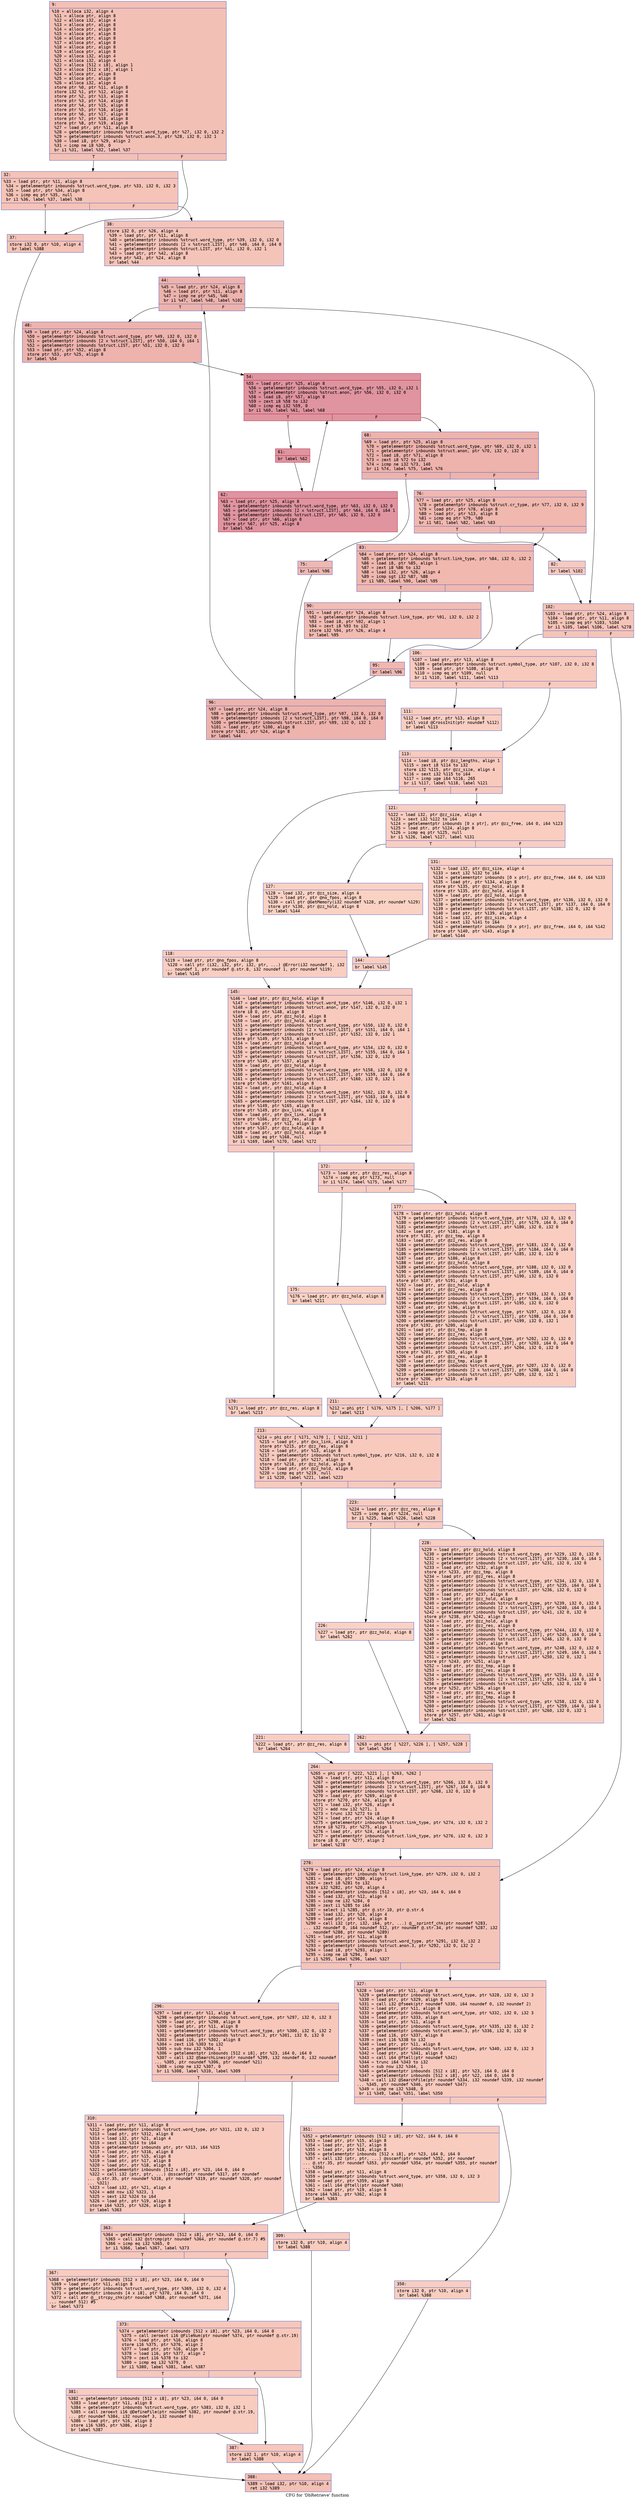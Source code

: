 digraph "CFG for 'DbRetrieve' function" {
	label="CFG for 'DbRetrieve' function";

	Node0x600003893430 [shape=record,color="#3d50c3ff", style=filled, fillcolor="#e5705870" fontname="Courier",label="{9:\l|  %10 = alloca i32, align 4\l  %11 = alloca ptr, align 8\l  %12 = alloca i32, align 4\l  %13 = alloca ptr, align 8\l  %14 = alloca ptr, align 8\l  %15 = alloca ptr, align 8\l  %16 = alloca ptr, align 8\l  %17 = alloca ptr, align 8\l  %18 = alloca ptr, align 8\l  %19 = alloca ptr, align 8\l  %20 = alloca i32, align 4\l  %21 = alloca i32, align 4\l  %22 = alloca [512 x i8], align 1\l  %23 = alloca [512 x i8], align 1\l  %24 = alloca ptr, align 8\l  %25 = alloca ptr, align 8\l  %26 = alloca i32, align 4\l  store ptr %0, ptr %11, align 8\l  store i32 %1, ptr %12, align 4\l  store ptr %2, ptr %13, align 8\l  store ptr %3, ptr %14, align 8\l  store ptr %4, ptr %15, align 8\l  store ptr %5, ptr %16, align 8\l  store ptr %6, ptr %17, align 8\l  store ptr %7, ptr %18, align 8\l  store ptr %8, ptr %19, align 8\l  %27 = load ptr, ptr %11, align 8\l  %28 = getelementptr inbounds %struct.word_type, ptr %27, i32 0, i32 2\l  %29 = getelementptr inbounds %struct.anon.3, ptr %28, i32 0, i32 1\l  %30 = load i8, ptr %29, align 2\l  %31 = icmp ne i8 %30, 0\l  br i1 %31, label %32, label %37\l|{<s0>T|<s1>F}}"];
	Node0x600003893430:s0 -> Node0x600003893750[tooltip="9 -> 32\nProbability 62.50%" ];
	Node0x600003893430:s1 -> Node0x6000038937a0[tooltip="9 -> 37\nProbability 37.50%" ];
	Node0x600003893750 [shape=record,color="#3d50c3ff", style=filled, fillcolor="#e8765c70" fontname="Courier",label="{32:\l|  %33 = load ptr, ptr %11, align 8\l  %34 = getelementptr inbounds %struct.word_type, ptr %33, i32 0, i32 3\l  %35 = load ptr, ptr %34, align 8\l  %36 = icmp eq ptr %35, null\l  br i1 %36, label %37, label %38\l|{<s0>T|<s1>F}}"];
	Node0x600003893750:s0 -> Node0x6000038937a0[tooltip="32 -> 37\nProbability 37.50%" ];
	Node0x600003893750:s1 -> Node0x6000038937f0[tooltip="32 -> 38\nProbability 62.50%" ];
	Node0x6000038937a0 [shape=record,color="#3d50c3ff", style=filled, fillcolor="#e8765c70" fontname="Courier",label="{37:\l|  store i32 0, ptr %10, align 4\l  br label %388\l}"];
	Node0x6000038937a0 -> Node0x600003894730[tooltip="37 -> 388\nProbability 100.00%" ];
	Node0x6000038937f0 [shape=record,color="#3d50c3ff", style=filled, fillcolor="#e97a5f70" fontname="Courier",label="{38:\l|  store i32 0, ptr %26, align 4\l  %39 = load ptr, ptr %11, align 8\l  %40 = getelementptr inbounds %struct.word_type, ptr %39, i32 0, i32 0\l  %41 = getelementptr inbounds [2 x %struct.LIST], ptr %40, i64 0, i64 0\l  %42 = getelementptr inbounds %struct.LIST, ptr %41, i32 0, i32 1\l  %43 = load ptr, ptr %42, align 8\l  store ptr %43, ptr %24, align 8\l  br label %44\l}"];
	Node0x6000038937f0 -> Node0x600003893840[tooltip="38 -> 44\nProbability 100.00%" ];
	Node0x600003893840 [shape=record,color="#3d50c3ff", style=filled, fillcolor="#d6524470" fontname="Courier",label="{44:\l|  %45 = load ptr, ptr %24, align 8\l  %46 = load ptr, ptr %11, align 8\l  %47 = icmp ne ptr %45, %46\l  br i1 %47, label %48, label %102\l|{<s0>T|<s1>F}}"];
	Node0x600003893840:s0 -> Node0x600003893890[tooltip="44 -> 48\nProbability 96.88%" ];
	Node0x600003893840:s1 -> Node0x600003893c50[tooltip="44 -> 102\nProbability 3.12%" ];
	Node0x600003893890 [shape=record,color="#3d50c3ff", style=filled, fillcolor="#d6524470" fontname="Courier",label="{48:\l|  %49 = load ptr, ptr %24, align 8\l  %50 = getelementptr inbounds %struct.word_type, ptr %49, i32 0, i32 0\l  %51 = getelementptr inbounds [2 x %struct.LIST], ptr %50, i64 0, i64 1\l  %52 = getelementptr inbounds %struct.LIST, ptr %51, i32 0, i32 0\l  %53 = load ptr, ptr %52, align 8\l  store ptr %53, ptr %25, align 8\l  br label %54\l}"];
	Node0x600003893890 -> Node0x6000038938e0[tooltip="48 -> 54\nProbability 100.00%" ];
	Node0x6000038938e0 [shape=record,color="#b70d28ff", style=filled, fillcolor="#b70d2870" fontname="Courier",label="{54:\l|  %55 = load ptr, ptr %25, align 8\l  %56 = getelementptr inbounds %struct.word_type, ptr %55, i32 0, i32 1\l  %57 = getelementptr inbounds %struct.anon, ptr %56, i32 0, i32 0\l  %58 = load i8, ptr %57, align 8\l  %59 = zext i8 %58 to i32\l  %60 = icmp eq i32 %59, 0\l  br i1 %60, label %61, label %68\l|{<s0>T|<s1>F}}"];
	Node0x6000038938e0:s0 -> Node0x600003893930[tooltip="54 -> 61\nProbability 96.88%" ];
	Node0x6000038938e0:s1 -> Node0x6000038939d0[tooltip="54 -> 68\nProbability 3.12%" ];
	Node0x600003893930 [shape=record,color="#b70d28ff", style=filled, fillcolor="#b70d2870" fontname="Courier",label="{61:\l|  br label %62\l}"];
	Node0x600003893930 -> Node0x600003893980[tooltip="61 -> 62\nProbability 100.00%" ];
	Node0x600003893980 [shape=record,color="#b70d28ff", style=filled, fillcolor="#b70d2870" fontname="Courier",label="{62:\l|  %63 = load ptr, ptr %25, align 8\l  %64 = getelementptr inbounds %struct.word_type, ptr %63, i32 0, i32 0\l  %65 = getelementptr inbounds [2 x %struct.LIST], ptr %64, i64 0, i64 1\l  %66 = getelementptr inbounds %struct.LIST, ptr %65, i32 0, i32 0\l  %67 = load ptr, ptr %66, align 8\l  store ptr %67, ptr %25, align 8\l  br label %54\l}"];
	Node0x600003893980 -> Node0x6000038938e0[tooltip="62 -> 54\nProbability 100.00%" ];
	Node0x6000038939d0 [shape=record,color="#3d50c3ff", style=filled, fillcolor="#d6524470" fontname="Courier",label="{68:\l|  %69 = load ptr, ptr %25, align 8\l  %70 = getelementptr inbounds %struct.word_type, ptr %69, i32 0, i32 1\l  %71 = getelementptr inbounds %struct.anon, ptr %70, i32 0, i32 0\l  %72 = load i8, ptr %71, align 8\l  %73 = zext i8 %72 to i32\l  %74 = icmp ne i32 %73, 140\l  br i1 %74, label %75, label %76\l|{<s0>T|<s1>F}}"];
	Node0x6000038939d0:s0 -> Node0x600003893a20[tooltip="68 -> 75\nProbability 50.00%" ];
	Node0x6000038939d0:s1 -> Node0x600003893a70[tooltip="68 -> 76\nProbability 50.00%" ];
	Node0x600003893a20 [shape=record,color="#3d50c3ff", style=filled, fillcolor="#dc5d4a70" fontname="Courier",label="{75:\l|  br label %96\l}"];
	Node0x600003893a20 -> Node0x600003893c00[tooltip="75 -> 96\nProbability 100.00%" ];
	Node0x600003893a70 [shape=record,color="#3d50c3ff", style=filled, fillcolor="#dc5d4a70" fontname="Courier",label="{76:\l|  %77 = load ptr, ptr %25, align 8\l  %78 = getelementptr inbounds %struct.cr_type, ptr %77, i32 0, i32 9\l  %79 = load ptr, ptr %78, align 8\l  %80 = load ptr, ptr %13, align 8\l  %81 = icmp eq ptr %79, %80\l  br i1 %81, label %82, label %83\l|{<s0>T|<s1>F}}"];
	Node0x600003893a70:s0 -> Node0x600003893ac0[tooltip="76 -> 82\nProbability 3.12%" ];
	Node0x600003893a70:s1 -> Node0x600003893b10[tooltip="76 -> 83\nProbability 96.88%" ];
	Node0x600003893ac0 [shape=record,color="#3d50c3ff", style=filled, fillcolor="#ef886b70" fontname="Courier",label="{82:\l|  br label %102\l}"];
	Node0x600003893ac0 -> Node0x600003893c50[tooltip="82 -> 102\nProbability 100.00%" ];
	Node0x600003893b10 [shape=record,color="#3d50c3ff", style=filled, fillcolor="#dc5d4a70" fontname="Courier",label="{83:\l|  %84 = load ptr, ptr %24, align 8\l  %85 = getelementptr inbounds %struct.link_type, ptr %84, i32 0, i32 2\l  %86 = load i8, ptr %85, align 1\l  %87 = zext i8 %86 to i32\l  %88 = load i32, ptr %26, align 4\l  %89 = icmp sgt i32 %87, %88\l  br i1 %89, label %90, label %95\l|{<s0>T|<s1>F}}"];
	Node0x600003893b10:s0 -> Node0x600003893b60[tooltip="83 -> 90\nProbability 50.00%" ];
	Node0x600003893b10:s1 -> Node0x600003893bb0[tooltip="83 -> 95\nProbability 50.00%" ];
	Node0x600003893b60 [shape=record,color="#3d50c3ff", style=filled, fillcolor="#e1675170" fontname="Courier",label="{90:\l|  %91 = load ptr, ptr %24, align 8\l  %92 = getelementptr inbounds %struct.link_type, ptr %91, i32 0, i32 2\l  %93 = load i8, ptr %92, align 1\l  %94 = zext i8 %93 to i32\l  store i32 %94, ptr %26, align 4\l  br label %95\l}"];
	Node0x600003893b60 -> Node0x600003893bb0[tooltip="90 -> 95\nProbability 100.00%" ];
	Node0x600003893bb0 [shape=record,color="#3d50c3ff", style=filled, fillcolor="#dc5d4a70" fontname="Courier",label="{95:\l|  br label %96\l}"];
	Node0x600003893bb0 -> Node0x600003893c00[tooltip="95 -> 96\nProbability 100.00%" ];
	Node0x600003893c00 [shape=record,color="#3d50c3ff", style=filled, fillcolor="#d6524470" fontname="Courier",label="{96:\l|  %97 = load ptr, ptr %24, align 8\l  %98 = getelementptr inbounds %struct.word_type, ptr %97, i32 0, i32 0\l  %99 = getelementptr inbounds [2 x %struct.LIST], ptr %98, i64 0, i64 0\l  %100 = getelementptr inbounds %struct.LIST, ptr %99, i32 0, i32 1\l  %101 = load ptr, ptr %100, align 8\l  store ptr %101, ptr %24, align 8\l  br label %44\l}"];
	Node0x600003893c00 -> Node0x600003893840[tooltip="96 -> 44\nProbability 100.00%" ];
	Node0x600003893c50 [shape=record,color="#3d50c3ff", style=filled, fillcolor="#e97a5f70" fontname="Courier",label="{102:\l|  %103 = load ptr, ptr %24, align 8\l  %104 = load ptr, ptr %11, align 8\l  %105 = icmp eq ptr %103, %104\l  br i1 %105, label %106, label %278\l|{<s0>T|<s1>F}}"];
	Node0x600003893c50:s0 -> Node0x600003893ca0[tooltip="102 -> 106\nProbability 37.50%" ];
	Node0x600003893c50:s1 -> Node0x600003894370[tooltip="102 -> 278\nProbability 62.50%" ];
	Node0x600003893ca0 [shape=record,color="#3d50c3ff", style=filled, fillcolor="#ef886b70" fontname="Courier",label="{106:\l|  %107 = load ptr, ptr %13, align 8\l  %108 = getelementptr inbounds %struct.symbol_type, ptr %107, i32 0, i32 8\l  %109 = load ptr, ptr %108, align 8\l  %110 = icmp eq ptr %109, null\l  br i1 %110, label %111, label %113\l|{<s0>T|<s1>F}}"];
	Node0x600003893ca0:s0 -> Node0x600003893cf0[tooltip="106 -> 111\nProbability 37.50%" ];
	Node0x600003893ca0:s1 -> Node0x600003893d40[tooltip="106 -> 113\nProbability 62.50%" ];
	Node0x600003893cf0 [shape=record,color="#3d50c3ff", style=filled, fillcolor="#f2907270" fontname="Courier",label="{111:\l|  %112 = load ptr, ptr %13, align 8\l  call void @CrossInit(ptr noundef %112)\l  br label %113\l}"];
	Node0x600003893cf0 -> Node0x600003893d40[tooltip="111 -> 113\nProbability 100.00%" ];
	Node0x600003893d40 [shape=record,color="#3d50c3ff", style=filled, fillcolor="#ef886b70" fontname="Courier",label="{113:\l|  %114 = load i8, ptr @zz_lengths, align 1\l  %115 = zext i8 %114 to i32\l  store i32 %115, ptr @zz_size, align 4\l  %116 = sext i32 %115 to i64\l  %117 = icmp uge i64 %116, 265\l  br i1 %117, label %118, label %121\l|{<s0>T|<s1>F}}"];
	Node0x600003893d40:s0 -> Node0x600003893d90[tooltip="113 -> 118\nProbability 50.00%" ];
	Node0x600003893d40:s1 -> Node0x600003893de0[tooltip="113 -> 121\nProbability 50.00%" ];
	Node0x600003893d90 [shape=record,color="#3d50c3ff", style=filled, fillcolor="#f2907270" fontname="Courier",label="{118:\l|  %119 = load ptr, ptr @no_fpos, align 8\l  %120 = call ptr (i32, i32, ptr, i32, ptr, ...) @Error(i32 noundef 1, i32\l... noundef 1, ptr noundef @.str.8, i32 noundef 1, ptr noundef %119)\l  br label %145\l}"];
	Node0x600003893d90 -> Node0x600003893f20[tooltip="118 -> 145\nProbability 100.00%" ];
	Node0x600003893de0 [shape=record,color="#3d50c3ff", style=filled, fillcolor="#f2907270" fontname="Courier",label="{121:\l|  %122 = load i32, ptr @zz_size, align 4\l  %123 = sext i32 %122 to i64\l  %124 = getelementptr inbounds [0 x ptr], ptr @zz_free, i64 0, i64 %123\l  %125 = load ptr, ptr %124, align 8\l  %126 = icmp eq ptr %125, null\l  br i1 %126, label %127, label %131\l|{<s0>T|<s1>F}}"];
	Node0x600003893de0:s0 -> Node0x600003893e30[tooltip="121 -> 127\nProbability 37.50%" ];
	Node0x600003893de0:s1 -> Node0x600003893e80[tooltip="121 -> 131\nProbability 62.50%" ];
	Node0x600003893e30 [shape=record,color="#3d50c3ff", style=filled, fillcolor="#f4987a70" fontname="Courier",label="{127:\l|  %128 = load i32, ptr @zz_size, align 4\l  %129 = load ptr, ptr @no_fpos, align 8\l  %130 = call ptr @GetMemory(i32 noundef %128, ptr noundef %129)\l  store ptr %130, ptr @zz_hold, align 8\l  br label %144\l}"];
	Node0x600003893e30 -> Node0x600003893ed0[tooltip="127 -> 144\nProbability 100.00%" ];
	Node0x600003893e80 [shape=record,color="#3d50c3ff", style=filled, fillcolor="#f3947570" fontname="Courier",label="{131:\l|  %132 = load i32, ptr @zz_size, align 4\l  %133 = sext i32 %132 to i64\l  %134 = getelementptr inbounds [0 x ptr], ptr @zz_free, i64 0, i64 %133\l  %135 = load ptr, ptr %134, align 8\l  store ptr %135, ptr @zz_hold, align 8\l  store ptr %135, ptr @zz_hold, align 8\l  %136 = load ptr, ptr @zz_hold, align 8\l  %137 = getelementptr inbounds %struct.word_type, ptr %136, i32 0, i32 0\l  %138 = getelementptr inbounds [2 x %struct.LIST], ptr %137, i64 0, i64 0\l  %139 = getelementptr inbounds %struct.LIST, ptr %138, i32 0, i32 0\l  %140 = load ptr, ptr %139, align 8\l  %141 = load i32, ptr @zz_size, align 4\l  %142 = sext i32 %141 to i64\l  %143 = getelementptr inbounds [0 x ptr], ptr @zz_free, i64 0, i64 %142\l  store ptr %140, ptr %143, align 8\l  br label %144\l}"];
	Node0x600003893e80 -> Node0x600003893ed0[tooltip="131 -> 144\nProbability 100.00%" ];
	Node0x600003893ed0 [shape=record,color="#3d50c3ff", style=filled, fillcolor="#f2907270" fontname="Courier",label="{144:\l|  br label %145\l}"];
	Node0x600003893ed0 -> Node0x600003893f20[tooltip="144 -> 145\nProbability 100.00%" ];
	Node0x600003893f20 [shape=record,color="#3d50c3ff", style=filled, fillcolor="#ef886b70" fontname="Courier",label="{145:\l|  %146 = load ptr, ptr @zz_hold, align 8\l  %147 = getelementptr inbounds %struct.word_type, ptr %146, i32 0, i32 1\l  %148 = getelementptr inbounds %struct.anon, ptr %147, i32 0, i32 0\l  store i8 0, ptr %148, align 8\l  %149 = load ptr, ptr @zz_hold, align 8\l  %150 = load ptr, ptr @zz_hold, align 8\l  %151 = getelementptr inbounds %struct.word_type, ptr %150, i32 0, i32 0\l  %152 = getelementptr inbounds [2 x %struct.LIST], ptr %151, i64 0, i64 1\l  %153 = getelementptr inbounds %struct.LIST, ptr %152, i32 0, i32 1\l  store ptr %149, ptr %153, align 8\l  %154 = load ptr, ptr @zz_hold, align 8\l  %155 = getelementptr inbounds %struct.word_type, ptr %154, i32 0, i32 0\l  %156 = getelementptr inbounds [2 x %struct.LIST], ptr %155, i64 0, i64 1\l  %157 = getelementptr inbounds %struct.LIST, ptr %156, i32 0, i32 0\l  store ptr %149, ptr %157, align 8\l  %158 = load ptr, ptr @zz_hold, align 8\l  %159 = getelementptr inbounds %struct.word_type, ptr %158, i32 0, i32 0\l  %160 = getelementptr inbounds [2 x %struct.LIST], ptr %159, i64 0, i64 0\l  %161 = getelementptr inbounds %struct.LIST, ptr %160, i32 0, i32 1\l  store ptr %149, ptr %161, align 8\l  %162 = load ptr, ptr @zz_hold, align 8\l  %163 = getelementptr inbounds %struct.word_type, ptr %162, i32 0, i32 0\l  %164 = getelementptr inbounds [2 x %struct.LIST], ptr %163, i64 0, i64 0\l  %165 = getelementptr inbounds %struct.LIST, ptr %164, i32 0, i32 0\l  store ptr %149, ptr %165, align 8\l  store ptr %149, ptr @xx_link, align 8\l  %166 = load ptr, ptr @xx_link, align 8\l  store ptr %166, ptr @zz_res, align 8\l  %167 = load ptr, ptr %11, align 8\l  store ptr %167, ptr @zz_hold, align 8\l  %168 = load ptr, ptr @zz_hold, align 8\l  %169 = icmp eq ptr %168, null\l  br i1 %169, label %170, label %172\l|{<s0>T|<s1>F}}"];
	Node0x600003893f20:s0 -> Node0x600003893f70[tooltip="145 -> 170\nProbability 37.50%" ];
	Node0x600003893f20:s1 -> Node0x600003894000[tooltip="145 -> 172\nProbability 62.50%" ];
	Node0x600003893f70 [shape=record,color="#3d50c3ff", style=filled, fillcolor="#f2907270" fontname="Courier",label="{170:\l|  %171 = load ptr, ptr @zz_res, align 8\l  br label %213\l}"];
	Node0x600003893f70 -> Node0x600003894140[tooltip="170 -> 213\nProbability 100.00%" ];
	Node0x600003894000 [shape=record,color="#3d50c3ff", style=filled, fillcolor="#f08b6e70" fontname="Courier",label="{172:\l|  %173 = load ptr, ptr @zz_res, align 8\l  %174 = icmp eq ptr %173, null\l  br i1 %174, label %175, label %177\l|{<s0>T|<s1>F}}"];
	Node0x600003894000:s0 -> Node0x600003894050[tooltip="172 -> 175\nProbability 37.50%" ];
	Node0x600003894000:s1 -> Node0x6000038940a0[tooltip="172 -> 177\nProbability 62.50%" ];
	Node0x600003894050 [shape=record,color="#3d50c3ff", style=filled, fillcolor="#f4987a70" fontname="Courier",label="{175:\l|  %176 = load ptr, ptr @zz_hold, align 8\l  br label %211\l}"];
	Node0x600003894050 -> Node0x6000038940f0[tooltip="175 -> 211\nProbability 100.00%" ];
	Node0x6000038940a0 [shape=record,color="#3d50c3ff", style=filled, fillcolor="#f2907270" fontname="Courier",label="{177:\l|  %178 = load ptr, ptr @zz_hold, align 8\l  %179 = getelementptr inbounds %struct.word_type, ptr %178, i32 0, i32 0\l  %180 = getelementptr inbounds [2 x %struct.LIST], ptr %179, i64 0, i64 0\l  %181 = getelementptr inbounds %struct.LIST, ptr %180, i32 0, i32 0\l  %182 = load ptr, ptr %181, align 8\l  store ptr %182, ptr @zz_tmp, align 8\l  %183 = load ptr, ptr @zz_res, align 8\l  %184 = getelementptr inbounds %struct.word_type, ptr %183, i32 0, i32 0\l  %185 = getelementptr inbounds [2 x %struct.LIST], ptr %184, i64 0, i64 0\l  %186 = getelementptr inbounds %struct.LIST, ptr %185, i32 0, i32 0\l  %187 = load ptr, ptr %186, align 8\l  %188 = load ptr, ptr @zz_hold, align 8\l  %189 = getelementptr inbounds %struct.word_type, ptr %188, i32 0, i32 0\l  %190 = getelementptr inbounds [2 x %struct.LIST], ptr %189, i64 0, i64 0\l  %191 = getelementptr inbounds %struct.LIST, ptr %190, i32 0, i32 0\l  store ptr %187, ptr %191, align 8\l  %192 = load ptr, ptr @zz_hold, align 8\l  %193 = load ptr, ptr @zz_res, align 8\l  %194 = getelementptr inbounds %struct.word_type, ptr %193, i32 0, i32 0\l  %195 = getelementptr inbounds [2 x %struct.LIST], ptr %194, i64 0, i64 0\l  %196 = getelementptr inbounds %struct.LIST, ptr %195, i32 0, i32 0\l  %197 = load ptr, ptr %196, align 8\l  %198 = getelementptr inbounds %struct.word_type, ptr %197, i32 0, i32 0\l  %199 = getelementptr inbounds [2 x %struct.LIST], ptr %198, i64 0, i64 0\l  %200 = getelementptr inbounds %struct.LIST, ptr %199, i32 0, i32 1\l  store ptr %192, ptr %200, align 8\l  %201 = load ptr, ptr @zz_tmp, align 8\l  %202 = load ptr, ptr @zz_res, align 8\l  %203 = getelementptr inbounds %struct.word_type, ptr %202, i32 0, i32 0\l  %204 = getelementptr inbounds [2 x %struct.LIST], ptr %203, i64 0, i64 0\l  %205 = getelementptr inbounds %struct.LIST, ptr %204, i32 0, i32 0\l  store ptr %201, ptr %205, align 8\l  %206 = load ptr, ptr @zz_res, align 8\l  %207 = load ptr, ptr @zz_tmp, align 8\l  %208 = getelementptr inbounds %struct.word_type, ptr %207, i32 0, i32 0\l  %209 = getelementptr inbounds [2 x %struct.LIST], ptr %208, i64 0, i64 0\l  %210 = getelementptr inbounds %struct.LIST, ptr %209, i32 0, i32 1\l  store ptr %206, ptr %210, align 8\l  br label %211\l}"];
	Node0x6000038940a0 -> Node0x6000038940f0[tooltip="177 -> 211\nProbability 100.00%" ];
	Node0x6000038940f0 [shape=record,color="#3d50c3ff", style=filled, fillcolor="#f08b6e70" fontname="Courier",label="{211:\l|  %212 = phi ptr [ %176, %175 ], [ %206, %177 ]\l  br label %213\l}"];
	Node0x6000038940f0 -> Node0x600003894140[tooltip="211 -> 213\nProbability 100.00%" ];
	Node0x600003894140 [shape=record,color="#3d50c3ff", style=filled, fillcolor="#ef886b70" fontname="Courier",label="{213:\l|  %214 = phi ptr [ %171, %170 ], [ %212, %211 ]\l  %215 = load ptr, ptr @xx_link, align 8\l  store ptr %215, ptr @zz_res, align 8\l  %216 = load ptr, ptr %13, align 8\l  %217 = getelementptr inbounds %struct.symbol_type, ptr %216, i32 0, i32 8\l  %218 = load ptr, ptr %217, align 8\l  store ptr %218, ptr @zz_hold, align 8\l  %219 = load ptr, ptr @zz_hold, align 8\l  %220 = icmp eq ptr %219, null\l  br i1 %220, label %221, label %223\l|{<s0>T|<s1>F}}"];
	Node0x600003894140:s0 -> Node0x600003894190[tooltip="213 -> 221\nProbability 37.50%" ];
	Node0x600003894140:s1 -> Node0x6000038941e0[tooltip="213 -> 223\nProbability 62.50%" ];
	Node0x600003894190 [shape=record,color="#3d50c3ff", style=filled, fillcolor="#f2907270" fontname="Courier",label="{221:\l|  %222 = load ptr, ptr @zz_res, align 8\l  br label %264\l}"];
	Node0x600003894190 -> Node0x600003894320[tooltip="221 -> 264\nProbability 100.00%" ];
	Node0x6000038941e0 [shape=record,color="#3d50c3ff", style=filled, fillcolor="#f08b6e70" fontname="Courier",label="{223:\l|  %224 = load ptr, ptr @zz_res, align 8\l  %225 = icmp eq ptr %224, null\l  br i1 %225, label %226, label %228\l|{<s0>T|<s1>F}}"];
	Node0x6000038941e0:s0 -> Node0x600003894230[tooltip="223 -> 226\nProbability 37.50%" ];
	Node0x6000038941e0:s1 -> Node0x600003894280[tooltip="223 -> 228\nProbability 62.50%" ];
	Node0x600003894230 [shape=record,color="#3d50c3ff", style=filled, fillcolor="#f4987a70" fontname="Courier",label="{226:\l|  %227 = load ptr, ptr @zz_hold, align 8\l  br label %262\l}"];
	Node0x600003894230 -> Node0x6000038942d0[tooltip="226 -> 262\nProbability 100.00%" ];
	Node0x600003894280 [shape=record,color="#3d50c3ff", style=filled, fillcolor="#f2907270" fontname="Courier",label="{228:\l|  %229 = load ptr, ptr @zz_hold, align 8\l  %230 = getelementptr inbounds %struct.word_type, ptr %229, i32 0, i32 0\l  %231 = getelementptr inbounds [2 x %struct.LIST], ptr %230, i64 0, i64 1\l  %232 = getelementptr inbounds %struct.LIST, ptr %231, i32 0, i32 0\l  %233 = load ptr, ptr %232, align 8\l  store ptr %233, ptr @zz_tmp, align 8\l  %234 = load ptr, ptr @zz_res, align 8\l  %235 = getelementptr inbounds %struct.word_type, ptr %234, i32 0, i32 0\l  %236 = getelementptr inbounds [2 x %struct.LIST], ptr %235, i64 0, i64 1\l  %237 = getelementptr inbounds %struct.LIST, ptr %236, i32 0, i32 0\l  %238 = load ptr, ptr %237, align 8\l  %239 = load ptr, ptr @zz_hold, align 8\l  %240 = getelementptr inbounds %struct.word_type, ptr %239, i32 0, i32 0\l  %241 = getelementptr inbounds [2 x %struct.LIST], ptr %240, i64 0, i64 1\l  %242 = getelementptr inbounds %struct.LIST, ptr %241, i32 0, i32 0\l  store ptr %238, ptr %242, align 8\l  %243 = load ptr, ptr @zz_hold, align 8\l  %244 = load ptr, ptr @zz_res, align 8\l  %245 = getelementptr inbounds %struct.word_type, ptr %244, i32 0, i32 0\l  %246 = getelementptr inbounds [2 x %struct.LIST], ptr %245, i64 0, i64 1\l  %247 = getelementptr inbounds %struct.LIST, ptr %246, i32 0, i32 0\l  %248 = load ptr, ptr %247, align 8\l  %249 = getelementptr inbounds %struct.word_type, ptr %248, i32 0, i32 0\l  %250 = getelementptr inbounds [2 x %struct.LIST], ptr %249, i64 0, i64 1\l  %251 = getelementptr inbounds %struct.LIST, ptr %250, i32 0, i32 1\l  store ptr %243, ptr %251, align 8\l  %252 = load ptr, ptr @zz_tmp, align 8\l  %253 = load ptr, ptr @zz_res, align 8\l  %254 = getelementptr inbounds %struct.word_type, ptr %253, i32 0, i32 0\l  %255 = getelementptr inbounds [2 x %struct.LIST], ptr %254, i64 0, i64 1\l  %256 = getelementptr inbounds %struct.LIST, ptr %255, i32 0, i32 0\l  store ptr %252, ptr %256, align 8\l  %257 = load ptr, ptr @zz_res, align 8\l  %258 = load ptr, ptr @zz_tmp, align 8\l  %259 = getelementptr inbounds %struct.word_type, ptr %258, i32 0, i32 0\l  %260 = getelementptr inbounds [2 x %struct.LIST], ptr %259, i64 0, i64 1\l  %261 = getelementptr inbounds %struct.LIST, ptr %260, i32 0, i32 1\l  store ptr %257, ptr %261, align 8\l  br label %262\l}"];
	Node0x600003894280 -> Node0x6000038942d0[tooltip="228 -> 262\nProbability 100.00%" ];
	Node0x6000038942d0 [shape=record,color="#3d50c3ff", style=filled, fillcolor="#f08b6e70" fontname="Courier",label="{262:\l|  %263 = phi ptr [ %227, %226 ], [ %257, %228 ]\l  br label %264\l}"];
	Node0x6000038942d0 -> Node0x600003894320[tooltip="262 -> 264\nProbability 100.00%" ];
	Node0x600003894320 [shape=record,color="#3d50c3ff", style=filled, fillcolor="#ef886b70" fontname="Courier",label="{264:\l|  %265 = phi ptr [ %222, %221 ], [ %263, %262 ]\l  %266 = load ptr, ptr %11, align 8\l  %267 = getelementptr inbounds %struct.word_type, ptr %266, i32 0, i32 0\l  %268 = getelementptr inbounds [2 x %struct.LIST], ptr %267, i64 0, i64 0\l  %269 = getelementptr inbounds %struct.LIST, ptr %268, i32 0, i32 0\l  %270 = load ptr, ptr %269, align 8\l  store ptr %270, ptr %24, align 8\l  %271 = load i32, ptr %26, align 4\l  %272 = add nsw i32 %271, 1\l  %273 = trunc i32 %272 to i8\l  %274 = load ptr, ptr %24, align 8\l  %275 = getelementptr inbounds %struct.link_type, ptr %274, i32 0, i32 2\l  store i8 %273, ptr %275, align 1\l  %276 = load ptr, ptr %24, align 8\l  %277 = getelementptr inbounds %struct.link_type, ptr %276, i32 0, i32 3\l  store i8 0, ptr %277, align 2\l  br label %278\l}"];
	Node0x600003894320 -> Node0x600003894370[tooltip="264 -> 278\nProbability 100.00%" ];
	Node0x600003894370 [shape=record,color="#3d50c3ff", style=filled, fillcolor="#e97a5f70" fontname="Courier",label="{278:\l|  %279 = load ptr, ptr %24, align 8\l  %280 = getelementptr inbounds %struct.link_type, ptr %279, i32 0, i32 2\l  %281 = load i8, ptr %280, align 1\l  %282 = zext i8 %281 to i32\l  store i32 %282, ptr %20, align 4\l  %283 = getelementptr inbounds [512 x i8], ptr %23, i64 0, i64 0\l  %284 = load i32, ptr %12, align 4\l  %285 = icmp ne i32 %284, 0\l  %286 = zext i1 %285 to i64\l  %287 = select i1 %285, ptr @.str.10, ptr @.str.6\l  %288 = load i32, ptr %20, align 4\l  %289 = load ptr, ptr %14, align 8\l  %290 = call i32 (ptr, i32, i64, ptr, ...) @__sprintf_chk(ptr noundef %283,\l... i32 noundef 0, i64 noundef 512, ptr noundef @.str.34, ptr noundef %287, i32\l... noundef %288, ptr noundef %289)\l  %291 = load ptr, ptr %11, align 8\l  %292 = getelementptr inbounds %struct.word_type, ptr %291, i32 0, i32 2\l  %293 = getelementptr inbounds %struct.anon.3, ptr %292, i32 0, i32 2\l  %294 = load i8, ptr %293, align 1\l  %295 = icmp ne i8 %294, 0\l  br i1 %295, label %296, label %327\l|{<s0>T|<s1>F}}"];
	Node0x600003894370:s0 -> Node0x6000038943c0[tooltip="278 -> 296\nProbability 62.50%" ];
	Node0x600003894370:s1 -> Node0x6000038944b0[tooltip="278 -> 327\nProbability 37.50%" ];
	Node0x6000038943c0 [shape=record,color="#3d50c3ff", style=filled, fillcolor="#ec7f6370" fontname="Courier",label="{296:\l|  %297 = load ptr, ptr %11, align 8\l  %298 = getelementptr inbounds %struct.word_type, ptr %297, i32 0, i32 3\l  %299 = load ptr, ptr %298, align 8\l  %300 = load ptr, ptr %11, align 8\l  %301 = getelementptr inbounds %struct.word_type, ptr %300, i32 0, i32 2\l  %302 = getelementptr inbounds %struct.anon.3, ptr %301, i32 0, i32 0\l  %303 = load i16, ptr %302, align 8\l  %304 = zext i16 %303 to i32\l  %305 = sub nsw i32 %304, 1\l  %306 = getelementptr inbounds [512 x i8], ptr %23, i64 0, i64 0\l  %307 = call i32 @SearchLines(ptr noundef %299, i32 noundef 0, i32 noundef\l... %305, ptr noundef %306, ptr noundef %21)\l  %308 = icmp ne i32 %307, 0\l  br i1 %308, label %310, label %309\l|{<s0>T|<s1>F}}"];
	Node0x6000038943c0:s0 -> Node0x600003894460[tooltip="296 -> 310\nProbability 62.50%" ];
	Node0x6000038943c0:s1 -> Node0x600003894410[tooltip="296 -> 309\nProbability 37.50%" ];
	Node0x600003894410 [shape=record,color="#3d50c3ff", style=filled, fillcolor="#f08b6e70" fontname="Courier",label="{309:\l|  store i32 0, ptr %10, align 4\l  br label %388\l}"];
	Node0x600003894410 -> Node0x600003894730[tooltip="309 -> 388\nProbability 100.00%" ];
	Node0x600003894460 [shape=record,color="#3d50c3ff", style=filled, fillcolor="#ef886b70" fontname="Courier",label="{310:\l|  %311 = load ptr, ptr %11, align 8\l  %312 = getelementptr inbounds %struct.word_type, ptr %311, i32 0, i32 3\l  %313 = load ptr, ptr %312, align 8\l  %314 = load i32, ptr %21, align 4\l  %315 = sext i32 %314 to i64\l  %316 = getelementptr inbounds ptr, ptr %313, i64 %315\l  %317 = load ptr, ptr %316, align 8\l  %318 = load ptr, ptr %15, align 8\l  %319 = load ptr, ptr %17, align 8\l  %320 = load ptr, ptr %18, align 8\l  %321 = getelementptr inbounds [512 x i8], ptr %23, i64 0, i64 0\l  %322 = call i32 (ptr, ptr, ...) @sscanf(ptr noundef %317, ptr noundef\l... @.str.35, ptr noundef %318, ptr noundef %319, ptr noundef %320, ptr noundef\l... %321)\l  %323 = load i32, ptr %21, align 4\l  %324 = add nsw i32 %323, 1\l  %325 = sext i32 %324 to i64\l  %326 = load ptr, ptr %19, align 8\l  store i64 %325, ptr %326, align 8\l  br label %363\l}"];
	Node0x600003894460 -> Node0x6000038945a0[tooltip="310 -> 363\nProbability 100.00%" ];
	Node0x6000038944b0 [shape=record,color="#3d50c3ff", style=filled, fillcolor="#ef886b70" fontname="Courier",label="{327:\l|  %328 = load ptr, ptr %11, align 8\l  %329 = getelementptr inbounds %struct.word_type, ptr %328, i32 0, i32 3\l  %330 = load ptr, ptr %329, align 8\l  %331 = call i32 @fseek(ptr noundef %330, i64 noundef 0, i32 noundef 2)\l  %332 = load ptr, ptr %11, align 8\l  %333 = getelementptr inbounds %struct.word_type, ptr %332, i32 0, i32 3\l  %334 = load ptr, ptr %333, align 8\l  %335 = load ptr, ptr %11, align 8\l  %336 = getelementptr inbounds %struct.word_type, ptr %335, i32 0, i32 2\l  %337 = getelementptr inbounds %struct.anon.3, ptr %336, i32 0, i32 0\l  %338 = load i16, ptr %337, align 8\l  %339 = zext i16 %338 to i32\l  %340 = load ptr, ptr %11, align 8\l  %341 = getelementptr inbounds %struct.word_type, ptr %340, i32 0, i32 3\l  %342 = load ptr, ptr %341, align 8\l  %343 = call i64 @ftell(ptr noundef %342)\l  %344 = trunc i64 %343 to i32\l  %345 = sub nsw i32 %344, 1\l  %346 = getelementptr inbounds [512 x i8], ptr %23, i64 0, i64 0\l  %347 = getelementptr inbounds [512 x i8], ptr %22, i64 0, i64 0\l  %348 = call i32 @SearchFile(ptr noundef %334, i32 noundef %339, i32 noundef\l... %345, ptr noundef %346, ptr noundef %347)\l  %349 = icmp ne i32 %348, 0\l  br i1 %349, label %351, label %350\l|{<s0>T|<s1>F}}"];
	Node0x6000038944b0:s0 -> Node0x600003894550[tooltip="327 -> 351\nProbability 62.50%" ];
	Node0x6000038944b0:s1 -> Node0x600003894500[tooltip="327 -> 350\nProbability 37.50%" ];
	Node0x600003894500 [shape=record,color="#3d50c3ff", style=filled, fillcolor="#f2907270" fontname="Courier",label="{350:\l|  store i32 0, ptr %10, align 4\l  br label %388\l}"];
	Node0x600003894500 -> Node0x600003894730[tooltip="350 -> 388\nProbability 100.00%" ];
	Node0x600003894550 [shape=record,color="#3d50c3ff", style=filled, fillcolor="#f08b6e70" fontname="Courier",label="{351:\l|  %352 = getelementptr inbounds [512 x i8], ptr %22, i64 0, i64 0\l  %353 = load ptr, ptr %15, align 8\l  %354 = load ptr, ptr %17, align 8\l  %355 = load ptr, ptr %18, align 8\l  %356 = getelementptr inbounds [512 x i8], ptr %23, i64 0, i64 0\l  %357 = call i32 (ptr, ptr, ...) @sscanf(ptr noundef %352, ptr noundef\l... @.str.35, ptr noundef %353, ptr noundef %354, ptr noundef %355, ptr noundef\l... %356)\l  %358 = load ptr, ptr %11, align 8\l  %359 = getelementptr inbounds %struct.word_type, ptr %358, i32 0, i32 3\l  %360 = load ptr, ptr %359, align 8\l  %361 = call i64 @ftell(ptr noundef %360)\l  %362 = load ptr, ptr %19, align 8\l  store i64 %361, ptr %362, align 8\l  br label %363\l}"];
	Node0x600003894550 -> Node0x6000038945a0[tooltip="351 -> 363\nProbability 100.00%" ];
	Node0x6000038945a0 [shape=record,color="#3d50c3ff", style=filled, fillcolor="#ec7f6370" fontname="Courier",label="{363:\l|  %364 = getelementptr inbounds [512 x i8], ptr %23, i64 0, i64 0\l  %365 = call i32 @strcmp(ptr noundef %364, ptr noundef @.str.7) #5\l  %366 = icmp eq i32 %365, 0\l  br i1 %366, label %367, label %373\l|{<s0>T|<s1>F}}"];
	Node0x6000038945a0:s0 -> Node0x6000038945f0[tooltip="363 -> 367\nProbability 37.50%" ];
	Node0x6000038945a0:s1 -> Node0x600003894640[tooltip="363 -> 373\nProbability 62.50%" ];
	Node0x6000038945f0 [shape=record,color="#3d50c3ff", style=filled, fillcolor="#f08b6e70" fontname="Courier",label="{367:\l|  %368 = getelementptr inbounds [512 x i8], ptr %23, i64 0, i64 0\l  %369 = load ptr, ptr %11, align 8\l  %370 = getelementptr inbounds %struct.word_type, ptr %369, i32 0, i32 4\l  %371 = getelementptr inbounds [4 x i8], ptr %370, i64 0, i64 0\l  %372 = call ptr @__strcpy_chk(ptr noundef %368, ptr noundef %371, i64\l... noundef 512) #5\l  br label %373\l}"];
	Node0x6000038945f0 -> Node0x600003894640[tooltip="367 -> 373\nProbability 100.00%" ];
	Node0x600003894640 [shape=record,color="#3d50c3ff", style=filled, fillcolor="#ec7f6370" fontname="Courier",label="{373:\l|  %374 = getelementptr inbounds [512 x i8], ptr %23, i64 0, i64 0\l  %375 = call zeroext i16 @FileNum(ptr noundef %374, ptr noundef @.str.19)\l  %376 = load ptr, ptr %16, align 8\l  store i16 %375, ptr %376, align 2\l  %377 = load ptr, ptr %16, align 8\l  %378 = load i16, ptr %377, align 2\l  %379 = zext i16 %378 to i32\l  %380 = icmp eq i32 %379, 0\l  br i1 %380, label %381, label %387\l|{<s0>T|<s1>F}}"];
	Node0x600003894640:s0 -> Node0x600003894690[tooltip="373 -> 381\nProbability 37.50%" ];
	Node0x600003894640:s1 -> Node0x6000038946e0[tooltip="373 -> 387\nProbability 62.50%" ];
	Node0x600003894690 [shape=record,color="#3d50c3ff", style=filled, fillcolor="#f08b6e70" fontname="Courier",label="{381:\l|  %382 = getelementptr inbounds [512 x i8], ptr %23, i64 0, i64 0\l  %383 = load ptr, ptr %11, align 8\l  %384 = getelementptr inbounds %struct.word_type, ptr %383, i32 0, i32 1\l  %385 = call zeroext i16 @DefineFile(ptr noundef %382, ptr noundef @.str.19,\l... ptr noundef %384, i32 noundef 3, i32 noundef 0)\l  %386 = load ptr, ptr %16, align 8\l  store i16 %385, ptr %386, align 2\l  br label %387\l}"];
	Node0x600003894690 -> Node0x6000038946e0[tooltip="381 -> 387\nProbability 100.00%" ];
	Node0x6000038946e0 [shape=record,color="#3d50c3ff", style=filled, fillcolor="#ec7f6370" fontname="Courier",label="{387:\l|  store i32 1, ptr %10, align 4\l  br label %388\l}"];
	Node0x6000038946e0 -> Node0x600003894730[tooltip="387 -> 388\nProbability 100.00%" ];
	Node0x600003894730 [shape=record,color="#3d50c3ff", style=filled, fillcolor="#e5705870" fontname="Courier",label="{388:\l|  %389 = load i32, ptr %10, align 4\l  ret i32 %389\l}"];
}
